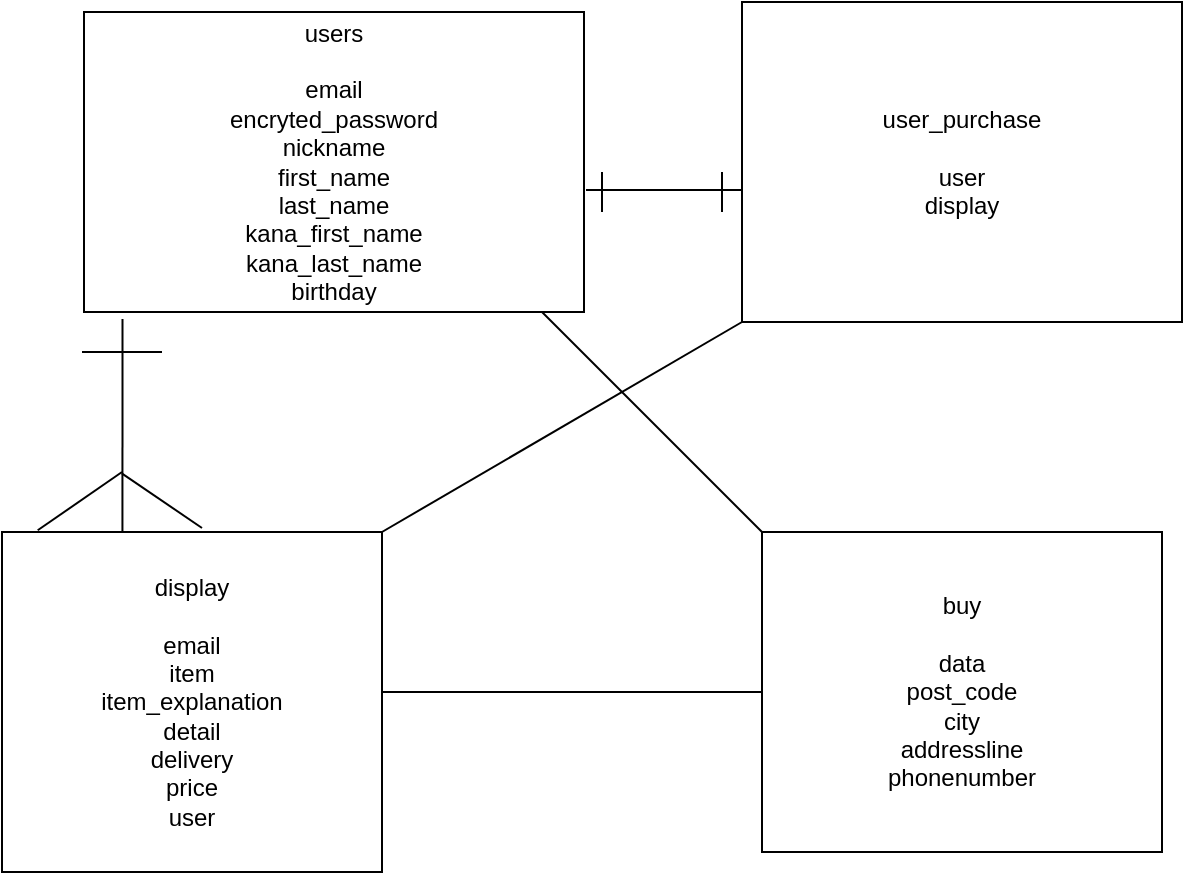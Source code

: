 <mxfile>
    <diagram id="4-RI6O0X0zxzrzTbqKw_" name="ページ1">
        <mxGraphModel dx="808" dy="655" grid="1" gridSize="10" guides="1" tooltips="1" connect="1" arrows="1" fold="1" page="1" pageScale="1" pageWidth="827" pageHeight="1169" math="0" shadow="0">
            <root>
                <mxCell id="0"/>
                <mxCell id="1" parent="0"/>
                <mxCell id="2" value="users&lt;br&gt;&lt;br&gt;email&lt;br&gt;encryted_password&lt;br&gt;nickname&lt;br&gt;first_name&lt;br&gt;last_name&lt;br&gt;kana_first_name&lt;br&gt;kana_last_name&lt;br&gt;birthday" style="whiteSpace=wrap;html=1;" vertex="1" parent="1">
                    <mxGeometry x="141" y="20" width="250" height="150" as="geometry"/>
                </mxCell>
                <mxCell id="4" value="display&lt;br&gt;&lt;br&gt;email&lt;br&gt;item&lt;br&gt;item_explanation&lt;br&gt;detail&lt;br&gt;delivery&lt;br&gt;price&lt;br&gt;user" style="rounded=0;whiteSpace=wrap;html=1;" vertex="1" parent="1">
                    <mxGeometry x="100" y="280" width="190" height="170" as="geometry"/>
                </mxCell>
                <mxCell id="6" value="buy&lt;br&gt;&lt;br&gt;data&lt;br&gt;post_code&lt;br&gt;city&lt;br&gt;addressline&lt;br&gt;phonenumber" style="rounded=0;whiteSpace=wrap;html=1;" vertex="1" parent="1">
                    <mxGeometry x="480" y="280" width="200" height="160" as="geometry"/>
                </mxCell>
                <mxCell id="7" value="" style="endArrow=none;html=1;entryX=0.077;entryY=1.023;entryDx=0;entryDy=0;entryPerimeter=0;exitX=0.317;exitY=0.002;exitDx=0;exitDy=0;exitPerimeter=0;" edge="1" parent="1" source="4" target="2">
                    <mxGeometry width="50" height="50" relative="1" as="geometry">
                        <mxPoint x="160" y="260" as="sourcePoint"/>
                        <mxPoint x="160" y="190" as="targetPoint"/>
                    </mxGeometry>
                </mxCell>
                <mxCell id="8" value="" style="endArrow=none;html=1;" edge="1" parent="1">
                    <mxGeometry width="50" height="50" relative="1" as="geometry">
                        <mxPoint x="180" y="190" as="sourcePoint"/>
                        <mxPoint x="140" y="190" as="targetPoint"/>
                    </mxGeometry>
                </mxCell>
                <mxCell id="9" value="" style="endArrow=none;html=1;entryX=0.094;entryY=-0.005;entryDx=0;entryDy=0;entryPerimeter=0;" edge="1" parent="1" target="4">
                    <mxGeometry width="50" height="50" relative="1" as="geometry">
                        <mxPoint x="160" y="250" as="sourcePoint"/>
                        <mxPoint x="120" y="250" as="targetPoint"/>
                    </mxGeometry>
                </mxCell>
                <mxCell id="10" value="" style="endArrow=none;html=1;" edge="1" parent="1">
                    <mxGeometry width="50" height="50" relative="1" as="geometry">
                        <mxPoint x="159.9" y="250.68" as="sourcePoint"/>
                        <mxPoint x="200" y="278" as="targetPoint"/>
                    </mxGeometry>
                </mxCell>
                <mxCell id="11" value="" style="endArrow=none;html=1;entryX=0;entryY=0.5;entryDx=0;entryDy=0;" edge="1" parent="1" target="6">
                    <mxGeometry width="50" height="50" relative="1" as="geometry">
                        <mxPoint x="290" y="360" as="sourcePoint"/>
                        <mxPoint x="250" y="310" as="targetPoint"/>
                    </mxGeometry>
                </mxCell>
                <mxCell id="12" value="" style="endArrow=none;html=1;entryX=0.077;entryY=1.023;entryDx=0;entryDy=0;entryPerimeter=0;exitX=0;exitY=0;exitDx=0;exitDy=0;" edge="1" parent="1" source="6">
                    <mxGeometry width="50" height="50" relative="1" as="geometry">
                        <mxPoint x="370" y="280" as="sourcePoint"/>
                        <mxPoint x="370" y="170.0" as="targetPoint"/>
                    </mxGeometry>
                </mxCell>
                <mxCell id="13" value="user_purchase&lt;br&gt;&lt;br&gt;user&lt;br&gt;display" style="rounded=0;whiteSpace=wrap;html=1;" vertex="1" parent="1">
                    <mxGeometry x="470" y="15" width="220" height="160" as="geometry"/>
                </mxCell>
                <mxCell id="14" value="" style="endArrow=none;html=1;entryX=-0.009;entryY=0.588;entryDx=0;entryDy=0;entryPerimeter=0;" edge="1" parent="1">
                    <mxGeometry width="50" height="50" relative="1" as="geometry">
                        <mxPoint x="392" y="109" as="sourcePoint"/>
                        <mxPoint x="470.02" y="109.08" as="targetPoint"/>
                        <Array as="points">
                            <mxPoint x="470" y="109"/>
                        </Array>
                    </mxGeometry>
                </mxCell>
                <mxCell id="15" value="" style="endArrow=none;html=1;" edge="1" parent="1">
                    <mxGeometry width="50" height="50" relative="1" as="geometry">
                        <mxPoint x="400" y="120" as="sourcePoint"/>
                        <mxPoint x="400" y="100" as="targetPoint"/>
                    </mxGeometry>
                </mxCell>
                <mxCell id="16" value="" style="endArrow=none;html=1;" edge="1" parent="1">
                    <mxGeometry width="50" height="50" relative="1" as="geometry">
                        <mxPoint x="460" y="120" as="sourcePoint"/>
                        <mxPoint x="460" y="100" as="targetPoint"/>
                    </mxGeometry>
                </mxCell>
                <mxCell id="17" value="" style="endArrow=none;html=1;entryX=1;entryY=0;entryDx=0;entryDy=0;exitX=0;exitY=1;exitDx=0;exitDy=0;" edge="1" parent="1" source="13" target="4">
                    <mxGeometry width="50" height="50" relative="1" as="geometry">
                        <mxPoint x="440" y="310" as="sourcePoint"/>
                        <mxPoint x="330" y="200" as="targetPoint"/>
                    </mxGeometry>
                </mxCell>
            </root>
        </mxGraphModel>
    </diagram>
</mxfile>